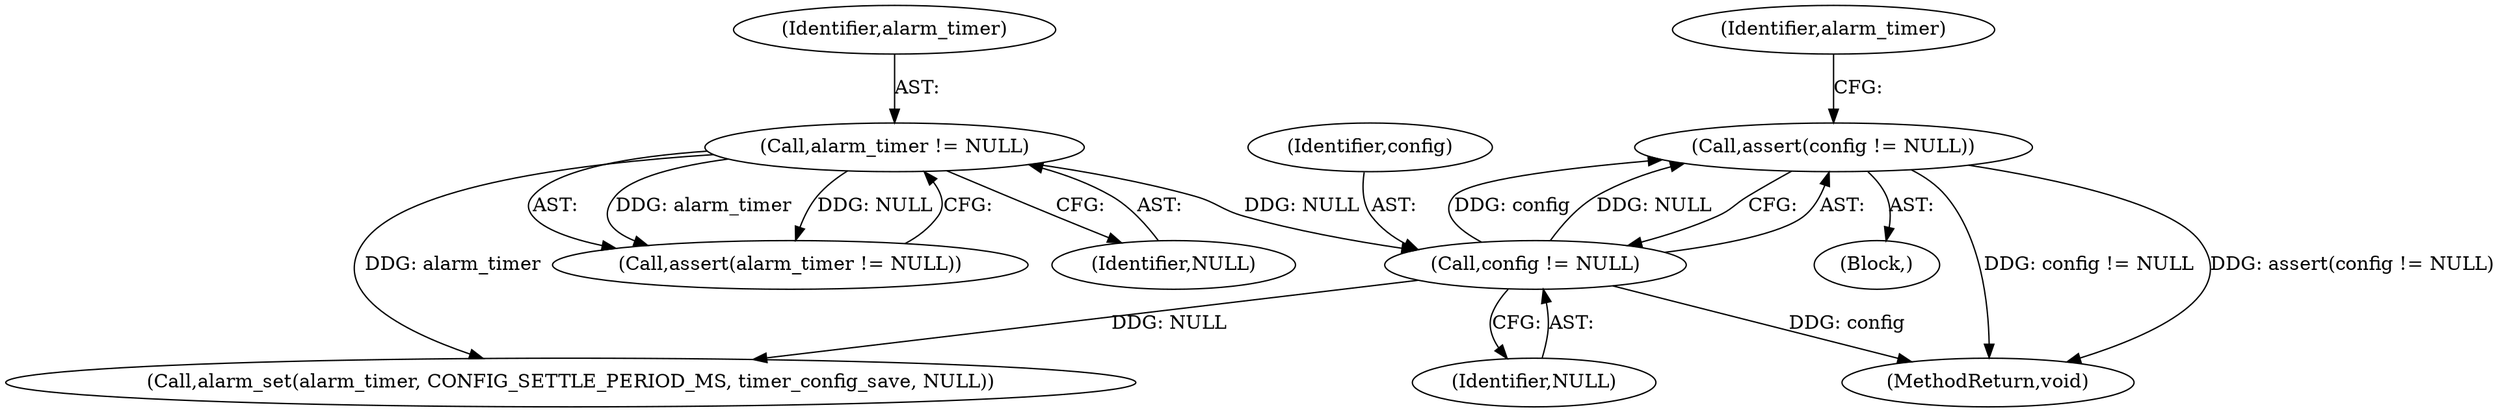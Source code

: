 digraph "0_Android_d77f1999ecece56c1cbb333f4ddc26f0b5bac2c5_0@API" {
"1000107" [label="(Call,assert(config != NULL))"];
"1000108" [label="(Call,config != NULL)"];
"1000104" [label="(Call,alarm_timer != NULL)"];
"1000104" [label="(Call,alarm_timer != NULL)"];
"1000111" [label="(Call,alarm_set(alarm_timer, CONFIG_SETTLE_PERIOD_MS, timer_config_save, NULL))"];
"1000107" [label="(Call,assert(config != NULL))"];
"1000109" [label="(Identifier,config)"];
"1000112" [label="(Identifier,alarm_timer)"];
"1000110" [label="(Identifier,NULL)"];
"1000105" [label="(Identifier,alarm_timer)"];
"1000103" [label="(Call,assert(alarm_timer != NULL))"];
"1000106" [label="(Identifier,NULL)"];
"1000102" [label="(Block,)"];
"1000108" [label="(Call,config != NULL)"];
"1000116" [label="(MethodReturn,void)"];
"1000107" -> "1000102"  [label="AST: "];
"1000107" -> "1000108"  [label="CFG: "];
"1000108" -> "1000107"  [label="AST: "];
"1000112" -> "1000107"  [label="CFG: "];
"1000107" -> "1000116"  [label="DDG: config != NULL"];
"1000107" -> "1000116"  [label="DDG: assert(config != NULL)"];
"1000108" -> "1000107"  [label="DDG: config"];
"1000108" -> "1000107"  [label="DDG: NULL"];
"1000108" -> "1000110"  [label="CFG: "];
"1000109" -> "1000108"  [label="AST: "];
"1000110" -> "1000108"  [label="AST: "];
"1000108" -> "1000116"  [label="DDG: config"];
"1000104" -> "1000108"  [label="DDG: NULL"];
"1000108" -> "1000111"  [label="DDG: NULL"];
"1000104" -> "1000103"  [label="AST: "];
"1000104" -> "1000106"  [label="CFG: "];
"1000105" -> "1000104"  [label="AST: "];
"1000106" -> "1000104"  [label="AST: "];
"1000103" -> "1000104"  [label="CFG: "];
"1000104" -> "1000103"  [label="DDG: alarm_timer"];
"1000104" -> "1000103"  [label="DDG: NULL"];
"1000104" -> "1000111"  [label="DDG: alarm_timer"];
}
